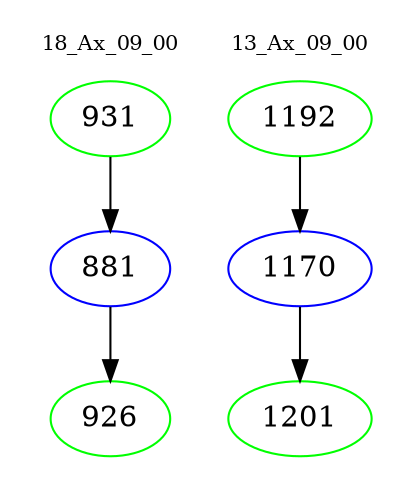 digraph{
subgraph cluster_0 {
color = white
label = "18_Ax_09_00";
fontsize=10;
T0_931 [label="931", color="green"]
T0_931 -> T0_881 [color="black"]
T0_881 [label="881", color="blue"]
T0_881 -> T0_926 [color="black"]
T0_926 [label="926", color="green"]
}
subgraph cluster_1 {
color = white
label = "13_Ax_09_00";
fontsize=10;
T1_1192 [label="1192", color="green"]
T1_1192 -> T1_1170 [color="black"]
T1_1170 [label="1170", color="blue"]
T1_1170 -> T1_1201 [color="black"]
T1_1201 [label="1201", color="green"]
}
}
